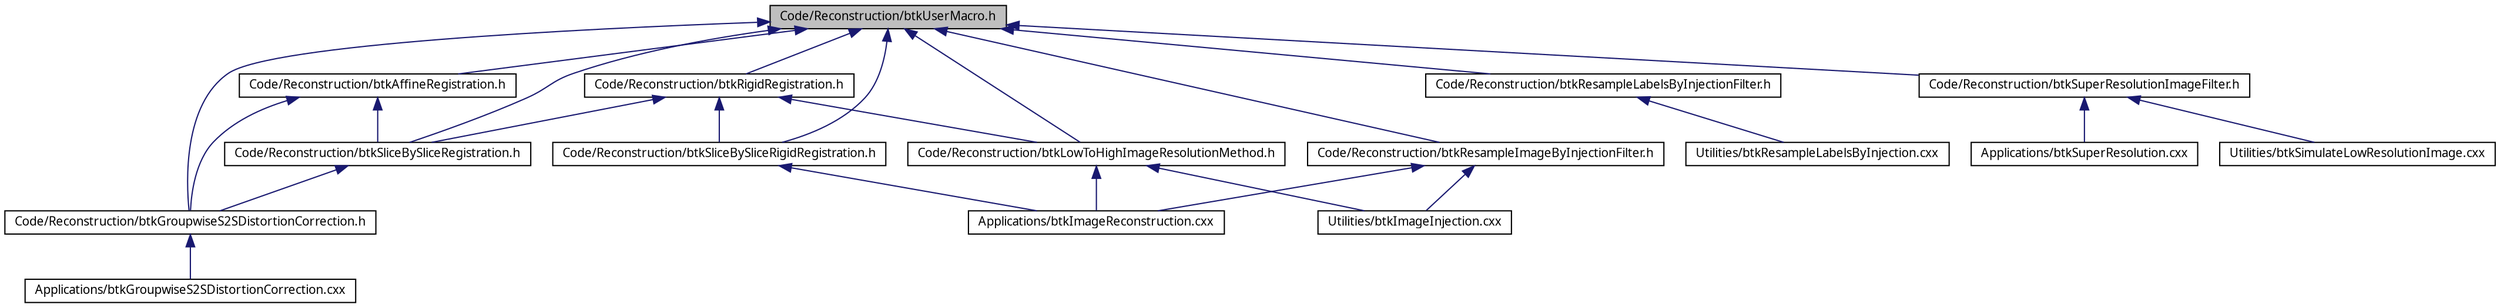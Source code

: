 digraph G
{
  edge [fontname="FreeSans.ttf",fontsize="10",labelfontname="FreeSans.ttf",labelfontsize="10"];
  node [fontname="FreeSans.ttf",fontsize="10",shape=record];
  Node1 [label="Code/Reconstruction/btkUserMacro.h",height=0.2,width=0.4,color="black", fillcolor="grey75", style="filled" fontcolor="black"];
  Node1 -> Node2 [dir=back,color="midnightblue",fontsize="10",style="solid",fontname="FreeSans.ttf"];
  Node2 [label="Code/Reconstruction/btkAffineRegistration.h",height=0.2,width=0.4,color="black", fillcolor="white", style="filled",URL="$btk_affine_registration_8h.html"];
  Node2 -> Node3 [dir=back,color="midnightblue",fontsize="10",style="solid",fontname="FreeSans.ttf"];
  Node3 [label="Code/Reconstruction/btkGroupwiseS2SDistortionCorrection.h",height=0.2,width=0.4,color="black", fillcolor="white", style="filled",URL="$btk_groupwise_s2_s_distortion_correction_8h.html"];
  Node3 -> Node4 [dir=back,color="midnightblue",fontsize="10",style="solid",fontname="FreeSans.ttf"];
  Node4 [label="Applications/btkGroupwiseS2SDistortionCorrection.cxx",height=0.2,width=0.4,color="black", fillcolor="white", style="filled",URL="$btk_groupwise_s2_s_distortion_correction_8cxx.html"];
  Node2 -> Node5 [dir=back,color="midnightblue",fontsize="10",style="solid",fontname="FreeSans.ttf"];
  Node5 [label="Code/Reconstruction/btkSliceBySliceRegistration.h",height=0.2,width=0.4,color="black", fillcolor="white", style="filled",URL="$btk_slice_by_slice_registration_8h.html"];
  Node5 -> Node3 [dir=back,color="midnightblue",fontsize="10",style="solid",fontname="FreeSans.ttf"];
  Node1 -> Node6 [dir=back,color="midnightblue",fontsize="10",style="solid",fontname="FreeSans.ttf"];
  Node6 [label="Code/Reconstruction/btkRigidRegistration.h",height=0.2,width=0.4,color="black", fillcolor="white", style="filled",URL="$btk_rigid_registration_8h.html"];
  Node6 -> Node5 [dir=back,color="midnightblue",fontsize="10",style="solid",fontname="FreeSans.ttf"];
  Node6 -> Node7 [dir=back,color="midnightblue",fontsize="10",style="solid",fontname="FreeSans.ttf"];
  Node7 [label="Code/Reconstruction/btkLowToHighImageResolutionMethod.h",height=0.2,width=0.4,color="black", fillcolor="white", style="filled",URL="$btk_low_to_high_image_resolution_method_8h.html"];
  Node7 -> Node8 [dir=back,color="midnightblue",fontsize="10",style="solid",fontname="FreeSans.ttf"];
  Node8 [label="Applications/btkImageReconstruction.cxx",height=0.2,width=0.4,color="black", fillcolor="white", style="filled",URL="$btk_image_reconstruction_8cxx.html"];
  Node7 -> Node9 [dir=back,color="midnightblue",fontsize="10",style="solid",fontname="FreeSans.ttf"];
  Node9 [label="Utilities/btkImageInjection.cxx",height=0.2,width=0.4,color="black", fillcolor="white", style="filled",URL="$btk_image_injection_8cxx.html"];
  Node6 -> Node10 [dir=back,color="midnightblue",fontsize="10",style="solid",fontname="FreeSans.ttf"];
  Node10 [label="Code/Reconstruction/btkSliceBySliceRigidRegistration.h",height=0.2,width=0.4,color="black", fillcolor="white", style="filled",URL="$btk_slice_by_slice_rigid_registration_8h.html"];
  Node10 -> Node8 [dir=back,color="midnightblue",fontsize="10",style="solid",fontname="FreeSans.ttf"];
  Node1 -> Node5 [dir=back,color="midnightblue",fontsize="10",style="solid",fontname="FreeSans.ttf"];
  Node1 -> Node3 [dir=back,color="midnightblue",fontsize="10",style="solid",fontname="FreeSans.ttf"];
  Node1 -> Node7 [dir=back,color="midnightblue",fontsize="10",style="solid",fontname="FreeSans.ttf"];
  Node1 -> Node11 [dir=back,color="midnightblue",fontsize="10",style="solid",fontname="FreeSans.ttf"];
  Node11 [label="Code/Reconstruction/btkResampleImageByInjectionFilter.h",height=0.2,width=0.4,color="black", fillcolor="white", style="filled",URL="$btk_resample_image_by_injection_filter_8h.html"];
  Node11 -> Node8 [dir=back,color="midnightblue",fontsize="10",style="solid",fontname="FreeSans.ttf"];
  Node11 -> Node9 [dir=back,color="midnightblue",fontsize="10",style="solid",fontname="FreeSans.ttf"];
  Node1 -> Node12 [dir=back,color="midnightblue",fontsize="10",style="solid",fontname="FreeSans.ttf"];
  Node12 [label="Code/Reconstruction/btkResampleLabelsByInjectionFilter.h",height=0.2,width=0.4,color="black", fillcolor="white", style="filled",URL="$btk_resample_labels_by_injection_filter_8h.html"];
  Node12 -> Node13 [dir=back,color="midnightblue",fontsize="10",style="solid",fontname="FreeSans.ttf"];
  Node13 [label="Utilities/btkResampleLabelsByInjection.cxx",height=0.2,width=0.4,color="black", fillcolor="white", style="filled",URL="$btk_resample_labels_by_injection_8cxx.html"];
  Node1 -> Node10 [dir=back,color="midnightblue",fontsize="10",style="solid",fontname="FreeSans.ttf"];
  Node1 -> Node14 [dir=back,color="midnightblue",fontsize="10",style="solid",fontname="FreeSans.ttf"];
  Node14 [label="Code/Reconstruction/btkSuperResolutionImageFilter.h",height=0.2,width=0.4,color="black", fillcolor="white", style="filled",URL="$btk_super_resolution_image_filter_8h.html"];
  Node14 -> Node15 [dir=back,color="midnightblue",fontsize="10",style="solid",fontname="FreeSans.ttf"];
  Node15 [label="Applications/btkSuperResolution.cxx",height=0.2,width=0.4,color="black", fillcolor="white", style="filled",URL="$btk_super_resolution_8cxx.html"];
  Node14 -> Node16 [dir=back,color="midnightblue",fontsize="10",style="solid",fontname="FreeSans.ttf"];
  Node16 [label="Utilities/btkSimulateLowResolutionImage.cxx",height=0.2,width=0.4,color="black", fillcolor="white", style="filled",URL="$btk_simulate_low_resolution_image_8cxx.html"];
}
